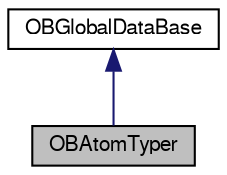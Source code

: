 digraph G
{
  edge [fontname="FreeSans",fontsize="10",labelfontname="FreeSans",labelfontsize="10"];
  node [fontname="FreeSans",fontsize="10",shape=record];
  Node1 [label="OBAtomTyper",height=0.2,width=0.4,color="black", fillcolor="grey75", style="filled" fontcolor="black"];
  Node2 -> Node1 [dir=back,color="midnightblue",fontsize="10",style="solid",fontname="FreeSans"];
  Node2 [label="OBGlobalDataBase",height=0.2,width=0.4,color="black", fillcolor="white", style="filled",URL="$classOpenBabel_1_1OBGlobalDataBase.shtml",tooltip="Base data table class, handles reading data files."];
}
